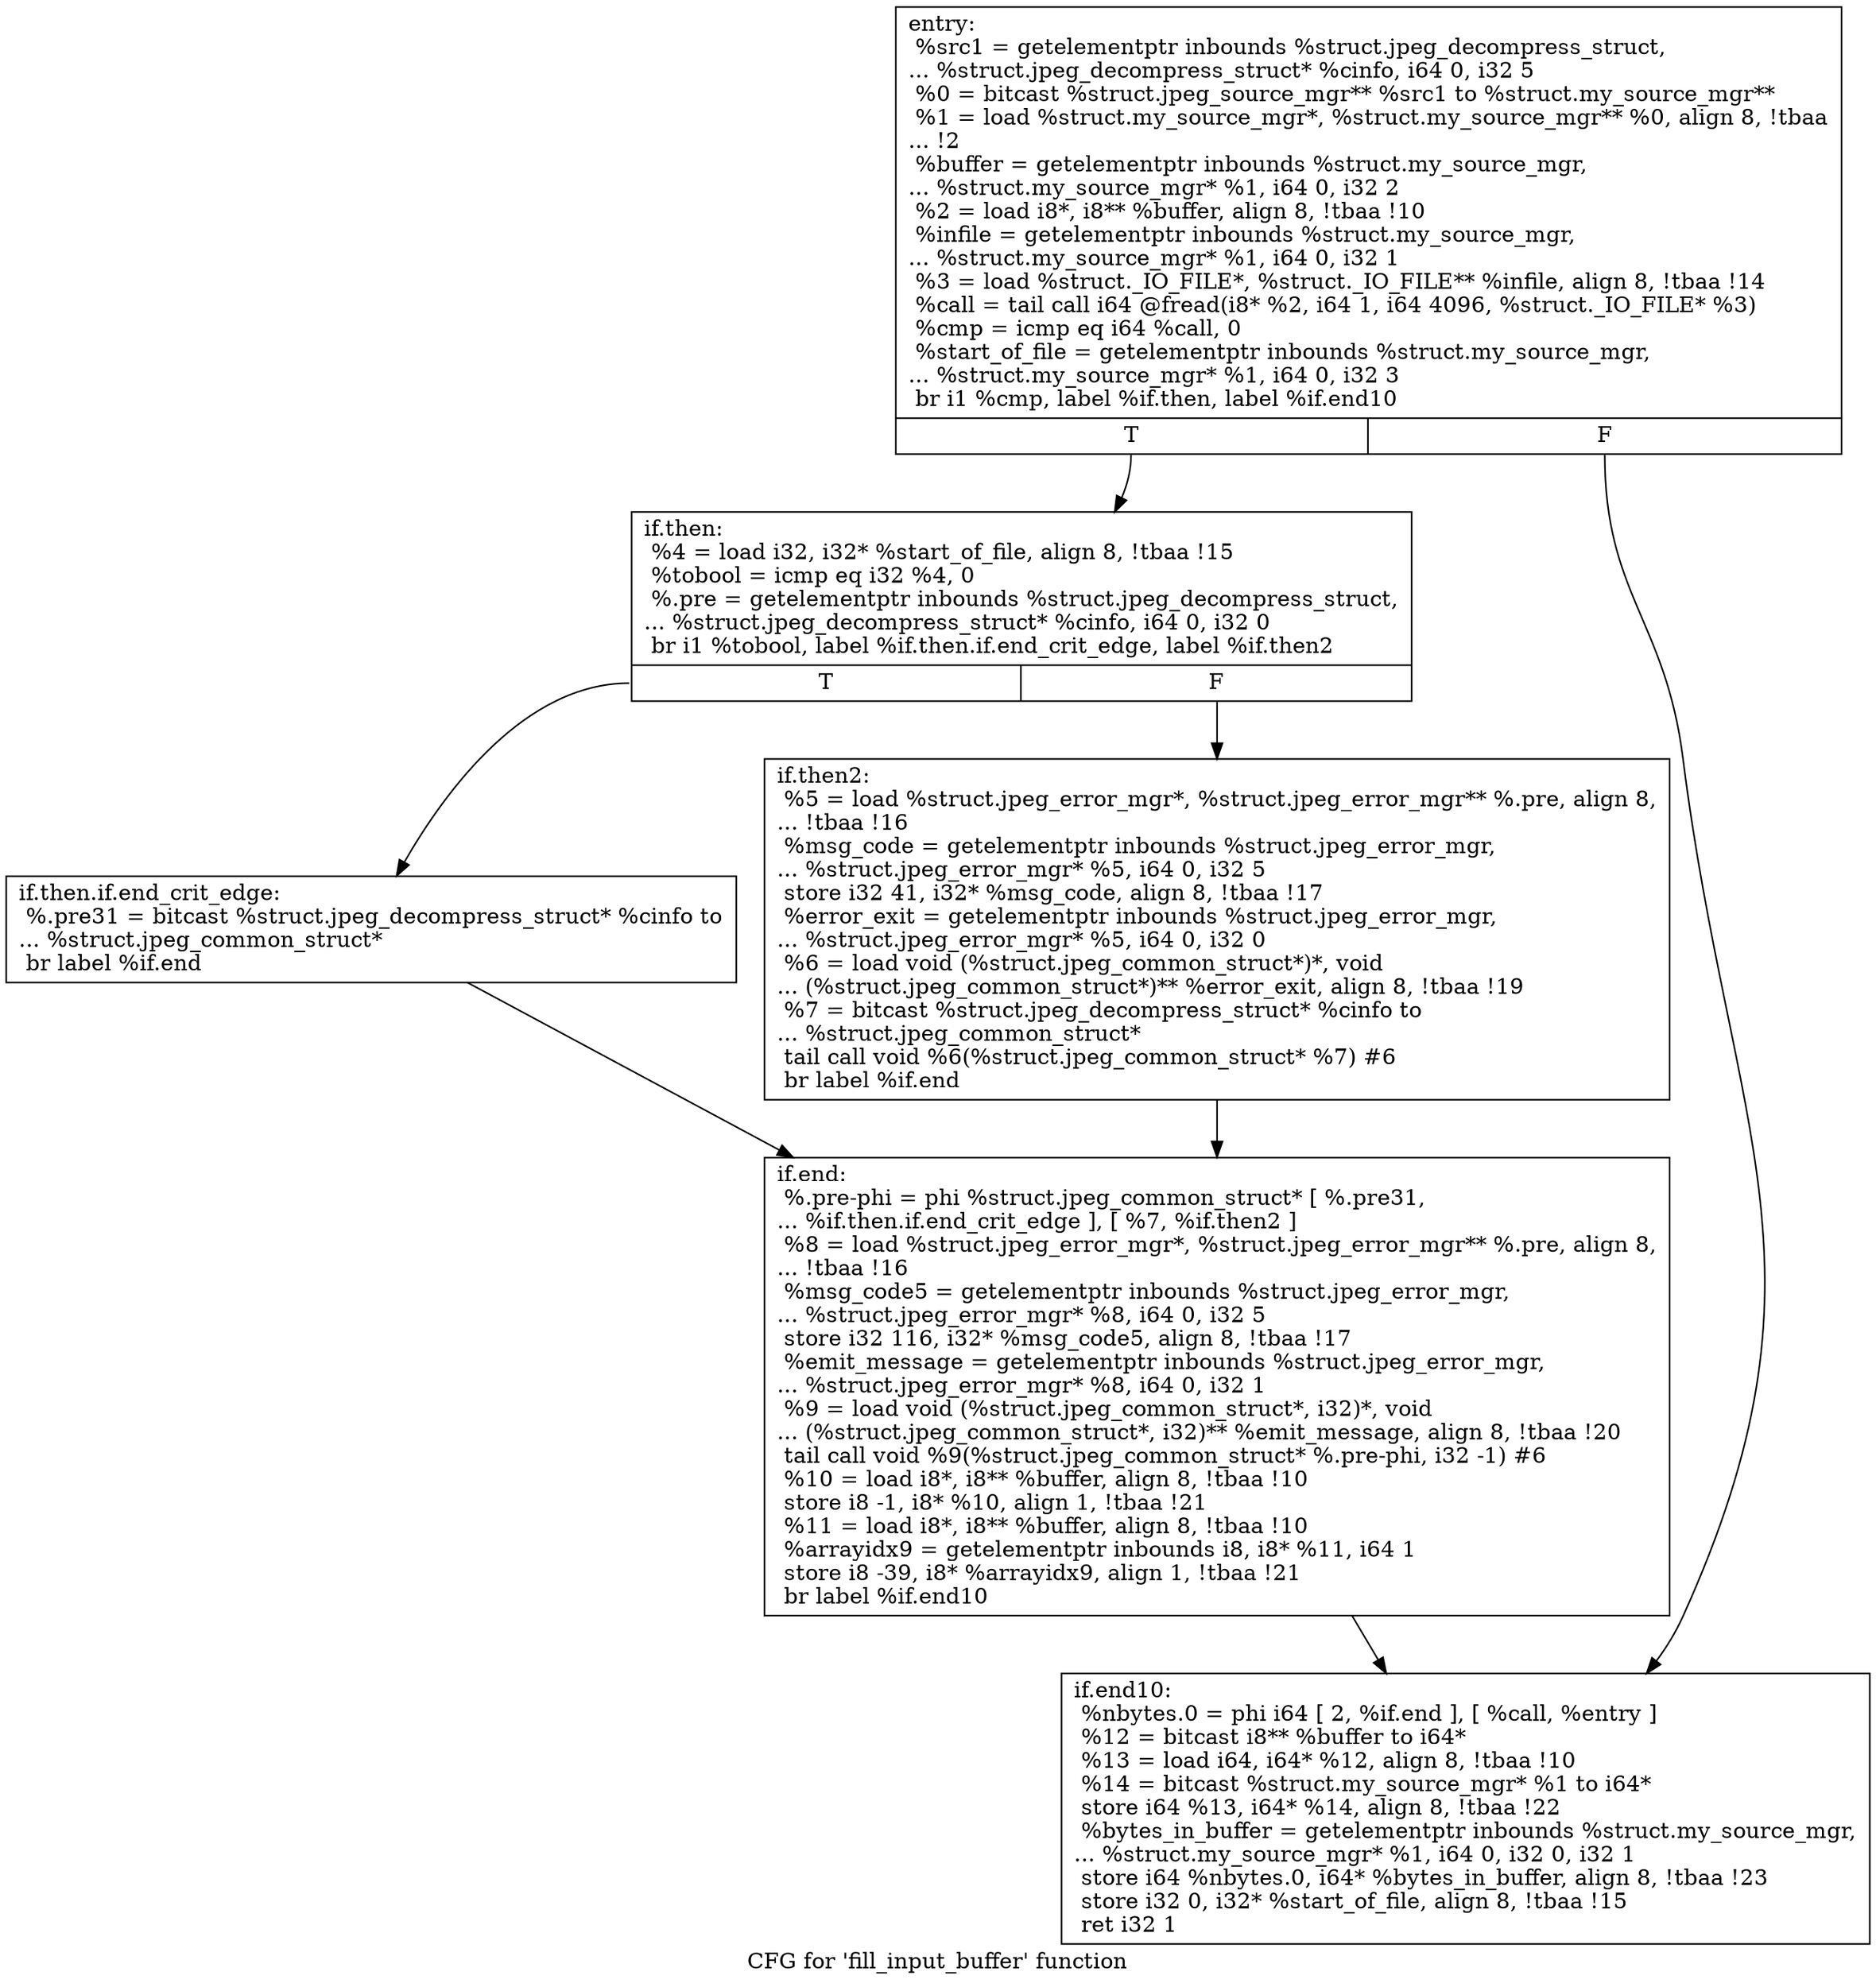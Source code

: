 digraph "CFG for 'fill_input_buffer' function" {
	label="CFG for 'fill_input_buffer' function";

	Node0x4e29410 [shape=record,label="{entry:\l  %src1 = getelementptr inbounds %struct.jpeg_decompress_struct,\l... %struct.jpeg_decompress_struct* %cinfo, i64 0, i32 5\l  %0 = bitcast %struct.jpeg_source_mgr** %src1 to %struct.my_source_mgr**\l  %1 = load %struct.my_source_mgr*, %struct.my_source_mgr** %0, align 8, !tbaa\l... !2\l  %buffer = getelementptr inbounds %struct.my_source_mgr,\l... %struct.my_source_mgr* %1, i64 0, i32 2\l  %2 = load i8*, i8** %buffer, align 8, !tbaa !10\l  %infile = getelementptr inbounds %struct.my_source_mgr,\l... %struct.my_source_mgr* %1, i64 0, i32 1\l  %3 = load %struct._IO_FILE*, %struct._IO_FILE** %infile, align 8, !tbaa !14\l  %call = tail call i64 @fread(i8* %2, i64 1, i64 4096, %struct._IO_FILE* %3)\l  %cmp = icmp eq i64 %call, 0\l  %start_of_file = getelementptr inbounds %struct.my_source_mgr,\l... %struct.my_source_mgr* %1, i64 0, i32 3\l  br i1 %cmp, label %if.then, label %if.end10\l|{<s0>T|<s1>F}}"];
	Node0x4e29410:s0 -> Node0x4e2a820;
	Node0x4e29410:s1 -> Node0x4e2a8f0;
	Node0x4e2a820 [shape=record,label="{if.then:                                          \l  %4 = load i32, i32* %start_of_file, align 8, !tbaa !15\l  %tobool = icmp eq i32 %4, 0\l  %.pre = getelementptr inbounds %struct.jpeg_decompress_struct,\l... %struct.jpeg_decompress_struct* %cinfo, i64 0, i32 0\l  br i1 %tobool, label %if.then.if.end_crit_edge, label %if.then2\l|{<s0>T|<s1>F}}"];
	Node0x4e2a820:s0 -> Node0x4e2b220;
	Node0x4e2a820:s1 -> Node0x4e293a0;
	Node0x4e2b220 [shape=record,label="{if.then.if.end_crit_edge:                         \l  %.pre31 = bitcast %struct.jpeg_decompress_struct* %cinfo to\l... %struct.jpeg_common_struct*\l  br label %if.end\l}"];
	Node0x4e2b220 -> Node0x4e221a0;
	Node0x4e293a0 [shape=record,label="{if.then2:                                         \l  %5 = load %struct.jpeg_error_mgr*, %struct.jpeg_error_mgr** %.pre, align 8,\l... !tbaa !16\l  %msg_code = getelementptr inbounds %struct.jpeg_error_mgr,\l... %struct.jpeg_error_mgr* %5, i64 0, i32 5\l  store i32 41, i32* %msg_code, align 8, !tbaa !17\l  %error_exit = getelementptr inbounds %struct.jpeg_error_mgr,\l... %struct.jpeg_error_mgr* %5, i64 0, i32 0\l  %6 = load void (%struct.jpeg_common_struct*)*, void\l... (%struct.jpeg_common_struct*)** %error_exit, align 8, !tbaa !19\l  %7 = bitcast %struct.jpeg_decompress_struct* %cinfo to\l... %struct.jpeg_common_struct*\l  tail call void %6(%struct.jpeg_common_struct* %7) #6\l  br label %if.end\l}"];
	Node0x4e293a0 -> Node0x4e221a0;
	Node0x4e221a0 [shape=record,label="{if.end:                                           \l  %.pre-phi = phi %struct.jpeg_common_struct* [ %.pre31,\l... %if.then.if.end_crit_edge ], [ %7, %if.then2 ]\l  %8 = load %struct.jpeg_error_mgr*, %struct.jpeg_error_mgr** %.pre, align 8,\l... !tbaa !16\l  %msg_code5 = getelementptr inbounds %struct.jpeg_error_mgr,\l... %struct.jpeg_error_mgr* %8, i64 0, i32 5\l  store i32 116, i32* %msg_code5, align 8, !tbaa !17\l  %emit_message = getelementptr inbounds %struct.jpeg_error_mgr,\l... %struct.jpeg_error_mgr* %8, i64 0, i32 1\l  %9 = load void (%struct.jpeg_common_struct*, i32)*, void\l... (%struct.jpeg_common_struct*, i32)** %emit_message, align 8, !tbaa !20\l  tail call void %9(%struct.jpeg_common_struct* %.pre-phi, i32 -1) #6\l  %10 = load i8*, i8** %buffer, align 8, !tbaa !10\l  store i8 -1, i8* %10, align 1, !tbaa !21\l  %11 = load i8*, i8** %buffer, align 8, !tbaa !10\l  %arrayidx9 = getelementptr inbounds i8, i8* %11, i64 1\l  store i8 -39, i8* %arrayidx9, align 1, !tbaa !21\l  br label %if.end10\l}"];
	Node0x4e221a0 -> Node0x4e2a8f0;
	Node0x4e2a8f0 [shape=record,label="{if.end10:                                         \l  %nbytes.0 = phi i64 [ 2, %if.end ], [ %call, %entry ]\l  %12 = bitcast i8** %buffer to i64*\l  %13 = load i64, i64* %12, align 8, !tbaa !10\l  %14 = bitcast %struct.my_source_mgr* %1 to i64*\l  store i64 %13, i64* %14, align 8, !tbaa !22\l  %bytes_in_buffer = getelementptr inbounds %struct.my_source_mgr,\l... %struct.my_source_mgr* %1, i64 0, i32 0, i32 1\l  store i64 %nbytes.0, i64* %bytes_in_buffer, align 8, !tbaa !23\l  store i32 0, i32* %start_of_file, align 8, !tbaa !15\l  ret i32 1\l}"];
}
